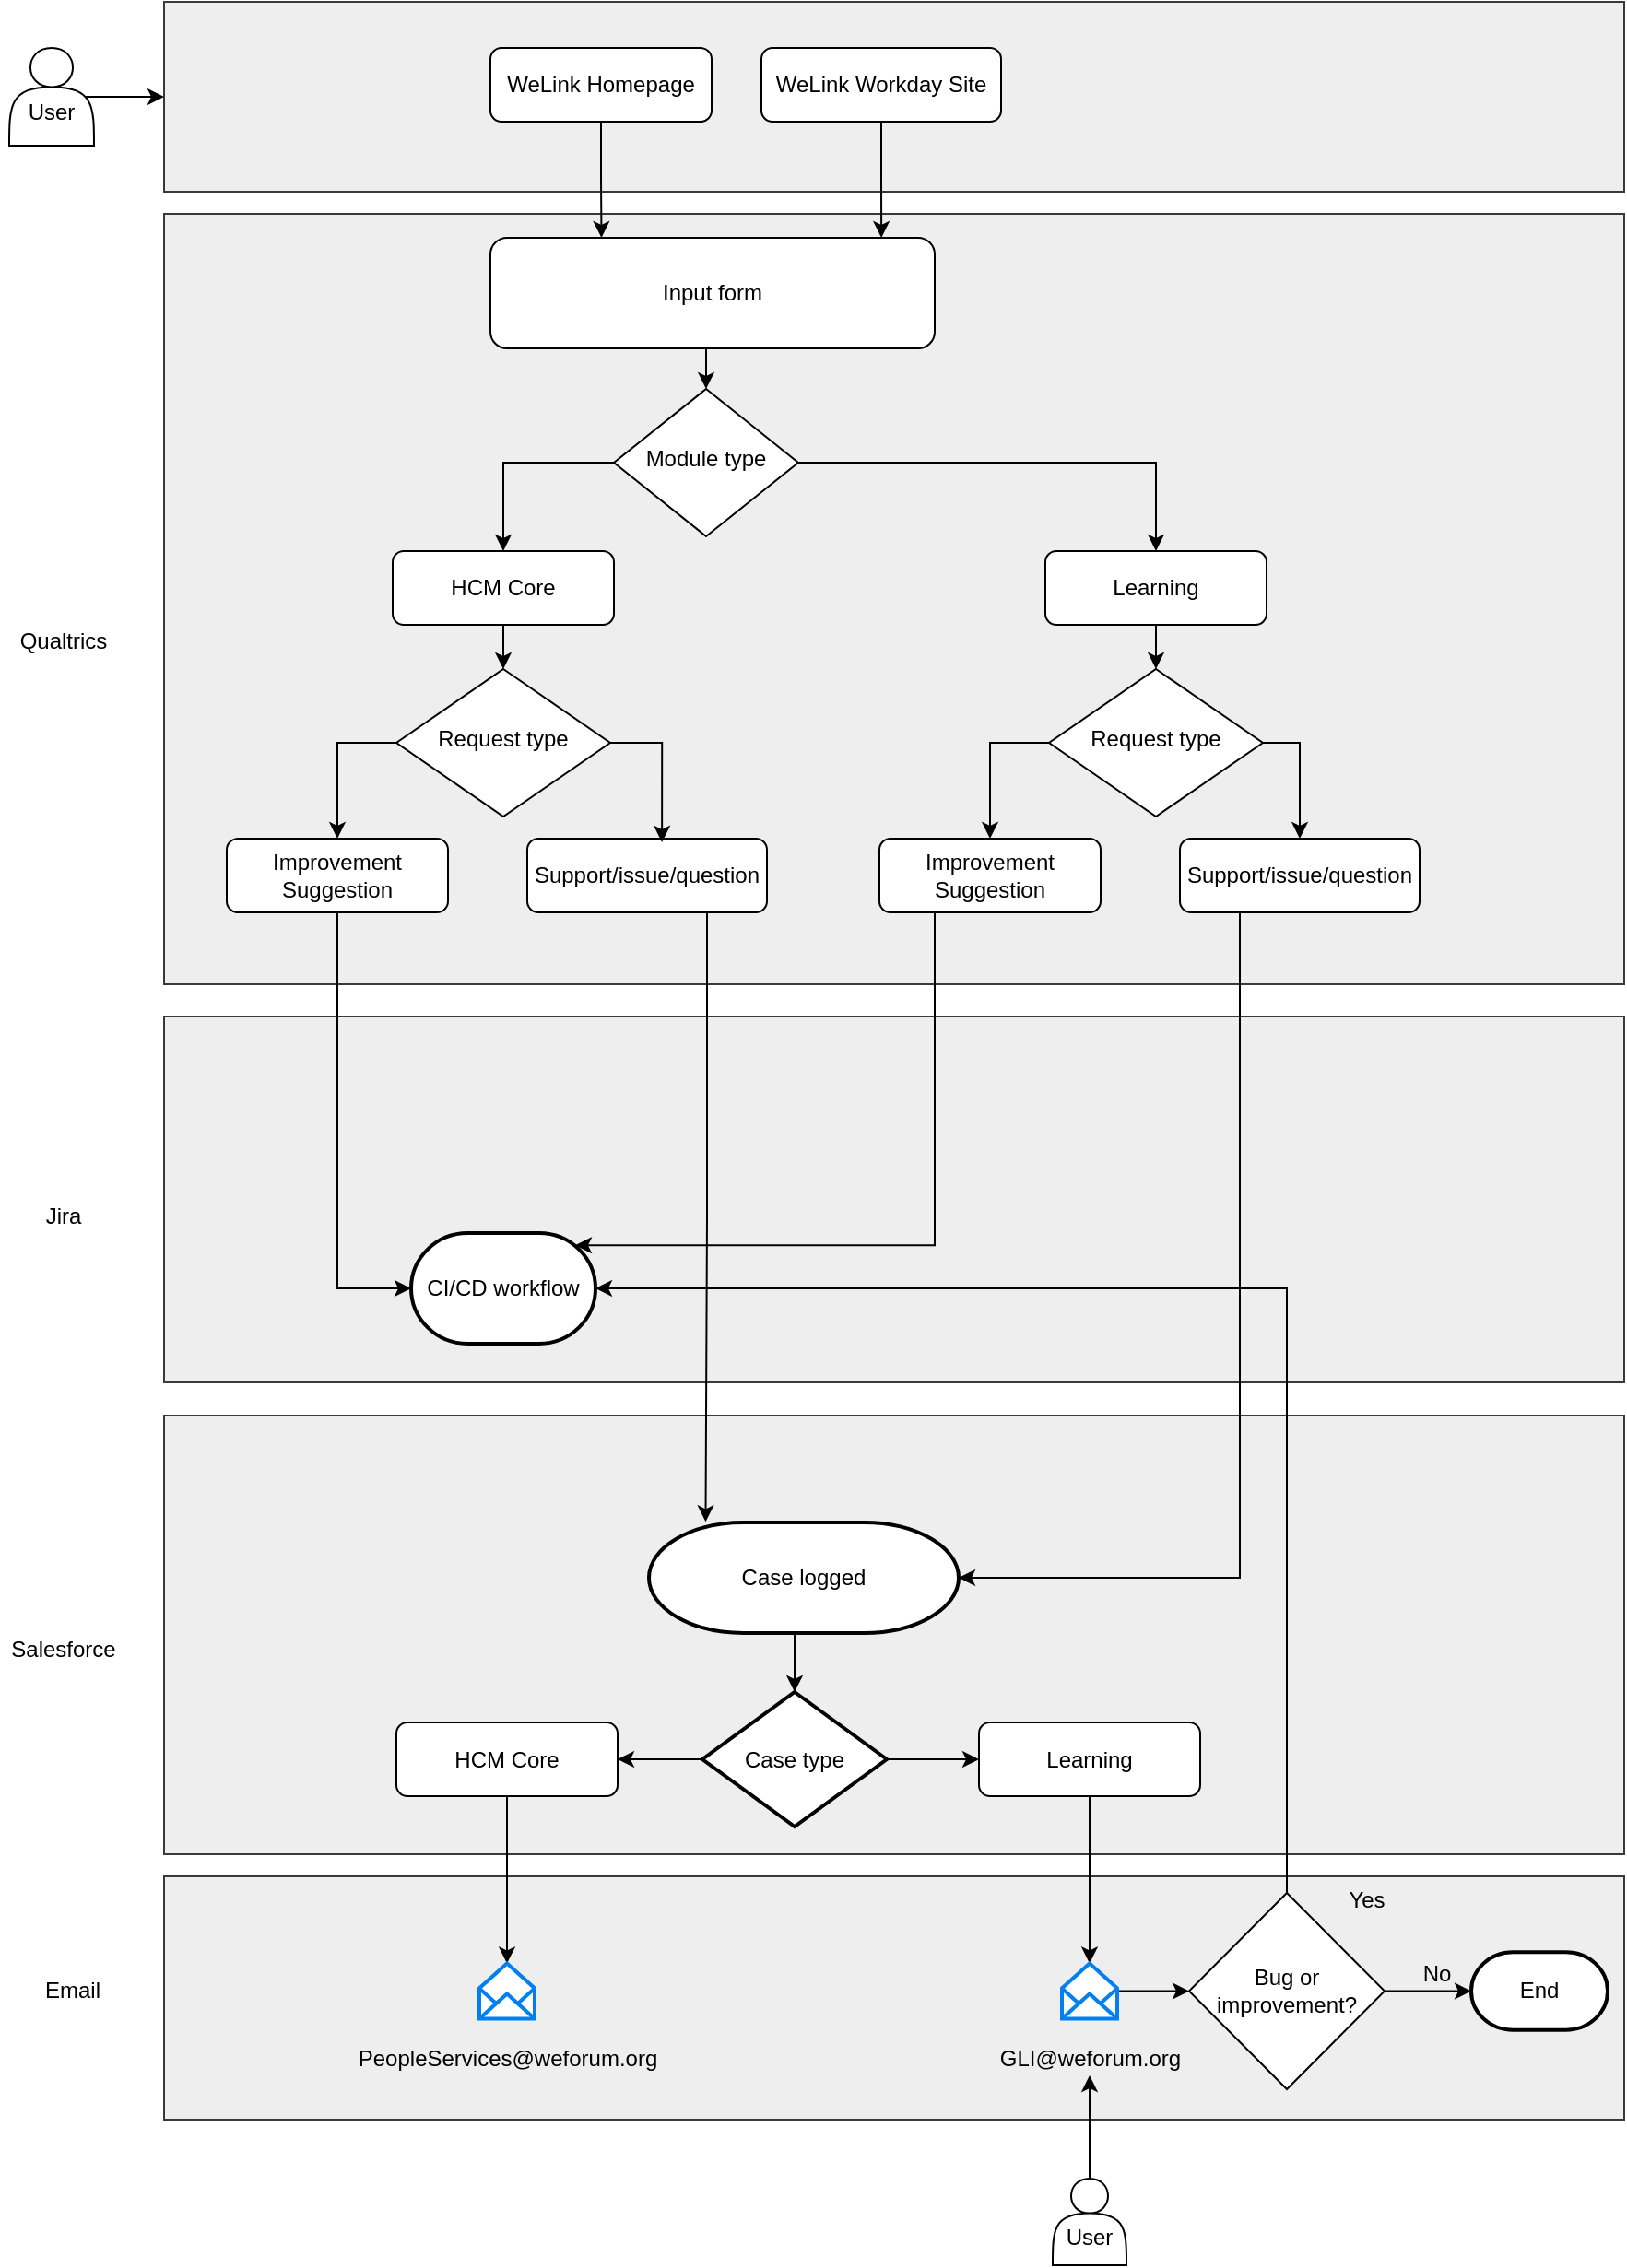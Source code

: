 <mxfile version="13.7.7" type="github">
  <diagram id="C5RBs43oDa-KdzZeNtuy" name="Page-1">
    <mxGraphModel dx="1395" dy="872" grid="0" gridSize="10" guides="1" tooltips="1" connect="1" arrows="1" fold="1" page="0" pageScale="1" pageWidth="827" pageHeight="1169" math="0" shadow="0">
      <root>
        <mxCell id="WIyWlLk6GJQsqaUBKTNV-0" />
        <mxCell id="WIyWlLk6GJQsqaUBKTNV-1" parent="WIyWlLk6GJQsqaUBKTNV-0" />
        <mxCell id="D9vbh_8IcNv3RJt-XEtt-66" value="" style="rounded=0;whiteSpace=wrap;html=1;fillColor=#eeeeee;strokeColor=#36393d;" vertex="1" parent="WIyWlLk6GJQsqaUBKTNV-1">
          <mxGeometry x="96" y="1078" width="792" height="132" as="geometry" />
        </mxCell>
        <mxCell id="D9vbh_8IcNv3RJt-XEtt-65" value="" style="rounded=0;whiteSpace=wrap;html=1;fillColor=#eeeeee;strokeColor=#36393d;" vertex="1" parent="WIyWlLk6GJQsqaUBKTNV-1">
          <mxGeometry x="96" y="828" width="792" height="238" as="geometry" />
        </mxCell>
        <mxCell id="D9vbh_8IcNv3RJt-XEtt-64" value="" style="rounded=0;whiteSpace=wrap;html=1;fillColor=#eeeeee;strokeColor=#36393d;" vertex="1" parent="WIyWlLk6GJQsqaUBKTNV-1">
          <mxGeometry x="96" y="611.5" width="792" height="198.5" as="geometry" />
        </mxCell>
        <mxCell id="D9vbh_8IcNv3RJt-XEtt-63" value="" style="rounded=0;whiteSpace=wrap;html=1;fillColor=#eeeeee;strokeColor=#36393d;" vertex="1" parent="WIyWlLk6GJQsqaUBKTNV-1">
          <mxGeometry x="96" y="176" width="792" height="418" as="geometry" />
        </mxCell>
        <mxCell id="D9vbh_8IcNv3RJt-XEtt-62" value="" style="rounded=0;whiteSpace=wrap;html=1;fillColor=#eeeeee;strokeColor=#36393d;" vertex="1" parent="WIyWlLk6GJQsqaUBKTNV-1">
          <mxGeometry x="96" y="61" width="792" height="103" as="geometry" />
        </mxCell>
        <mxCell id="D9vbh_8IcNv3RJt-XEtt-84" style="edgeStyle=orthogonalEdgeStyle;rounded=0;orthogonalLoop=1;jettySize=auto;html=1;exitX=0.5;exitY=1;exitDx=0;exitDy=0;entryX=0.25;entryY=0;entryDx=0;entryDy=0;" edge="1" parent="WIyWlLk6GJQsqaUBKTNV-1" source="WIyWlLk6GJQsqaUBKTNV-3" target="D9vbh_8IcNv3RJt-XEtt-14">
          <mxGeometry relative="1" as="geometry" />
        </mxCell>
        <mxCell id="WIyWlLk6GJQsqaUBKTNV-3" value="WeLink Homepage" style="rounded=1;whiteSpace=wrap;html=1;fontSize=12;glass=0;strokeWidth=1;shadow=0;" parent="WIyWlLk6GJQsqaUBKTNV-1" vertex="1">
          <mxGeometry x="273" y="86" width="120" height="40" as="geometry" />
        </mxCell>
        <mxCell id="D9vbh_8IcNv3RJt-XEtt-79" style="edgeStyle=orthogonalEdgeStyle;rounded=0;orthogonalLoop=1;jettySize=auto;html=1;exitX=0.75;exitY=1;exitDx=0;exitDy=0;entryX=0.183;entryY=-0.006;entryDx=0;entryDy=0;entryPerimeter=0;" edge="1" parent="WIyWlLk6GJQsqaUBKTNV-1" source="WIyWlLk6GJQsqaUBKTNV-7" target="D9vbh_8IcNv3RJt-XEtt-34">
          <mxGeometry relative="1" as="geometry">
            <Array as="points">
              <mxPoint x="391" y="720" />
            </Array>
          </mxGeometry>
        </mxCell>
        <mxCell id="WIyWlLk6GJQsqaUBKTNV-7" value="Support/issue/question" style="rounded=1;whiteSpace=wrap;html=1;fontSize=12;glass=0;strokeWidth=1;shadow=0;" parent="WIyWlLk6GJQsqaUBKTNV-1" vertex="1">
          <mxGeometry x="293" y="515" width="130" height="40" as="geometry" />
        </mxCell>
        <mxCell id="D9vbh_8IcNv3RJt-XEtt-16" style="edgeStyle=orthogonalEdgeStyle;rounded=0;orthogonalLoop=1;jettySize=auto;html=1;exitX=1;exitY=0.5;exitDx=0;exitDy=0;entryX=0.5;entryY=0;entryDx=0;entryDy=0;" edge="1" parent="WIyWlLk6GJQsqaUBKTNV-1" source="WIyWlLk6GJQsqaUBKTNV-10" target="D9vbh_8IcNv3RJt-XEtt-15">
          <mxGeometry relative="1" as="geometry" />
        </mxCell>
        <mxCell id="D9vbh_8IcNv3RJt-XEtt-17" style="edgeStyle=orthogonalEdgeStyle;rounded=0;orthogonalLoop=1;jettySize=auto;html=1;exitX=0;exitY=0.5;exitDx=0;exitDy=0;entryX=0.5;entryY=0;entryDx=0;entryDy=0;" edge="1" parent="WIyWlLk6GJQsqaUBKTNV-1" source="WIyWlLk6GJQsqaUBKTNV-10" target="WIyWlLk6GJQsqaUBKTNV-12">
          <mxGeometry relative="1" as="geometry" />
        </mxCell>
        <mxCell id="WIyWlLk6GJQsqaUBKTNV-10" value="Module type" style="rhombus;whiteSpace=wrap;html=1;shadow=0;fontFamily=Helvetica;fontSize=12;align=center;strokeWidth=1;spacing=6;spacingTop=-4;" parent="WIyWlLk6GJQsqaUBKTNV-1" vertex="1">
          <mxGeometry x="340" y="271" width="100" height="80" as="geometry" />
        </mxCell>
        <mxCell id="D9vbh_8IcNv3RJt-XEtt-36" style="edgeStyle=orthogonalEdgeStyle;rounded=0;orthogonalLoop=1;jettySize=auto;html=1;exitX=0.5;exitY=1;exitDx=0;exitDy=0;entryX=0;entryY=0.5;entryDx=0;entryDy=0;entryPerimeter=0;" edge="1" parent="WIyWlLk6GJQsqaUBKTNV-1" source="WIyWlLk6GJQsqaUBKTNV-11" target="D9vbh_8IcNv3RJt-XEtt-32">
          <mxGeometry relative="1" as="geometry" />
        </mxCell>
        <mxCell id="WIyWlLk6GJQsqaUBKTNV-11" value="Improvement Suggestion" style="rounded=1;whiteSpace=wrap;html=1;fontSize=12;glass=0;strokeWidth=1;shadow=0;" parent="WIyWlLk6GJQsqaUBKTNV-1" vertex="1">
          <mxGeometry x="130" y="515" width="120" height="40" as="geometry" />
        </mxCell>
        <mxCell id="D9vbh_8IcNv3RJt-XEtt-24" style="edgeStyle=orthogonalEdgeStyle;rounded=0;orthogonalLoop=1;jettySize=auto;html=1;exitX=0.5;exitY=1;exitDx=0;exitDy=0;entryX=0.5;entryY=0;entryDx=0;entryDy=0;" edge="1" parent="WIyWlLk6GJQsqaUBKTNV-1" source="WIyWlLk6GJQsqaUBKTNV-12" target="D9vbh_8IcNv3RJt-XEtt-21">
          <mxGeometry relative="1" as="geometry" />
        </mxCell>
        <mxCell id="WIyWlLk6GJQsqaUBKTNV-12" value="HCM Core" style="rounded=1;whiteSpace=wrap;html=1;fontSize=12;glass=0;strokeWidth=1;shadow=0;" parent="WIyWlLk6GJQsqaUBKTNV-1" vertex="1">
          <mxGeometry x="220" y="359" width="120" height="40" as="geometry" />
        </mxCell>
        <mxCell id="D9vbh_8IcNv3RJt-XEtt-19" style="edgeStyle=orthogonalEdgeStyle;rounded=0;orthogonalLoop=1;jettySize=auto;html=1;exitX=0.5;exitY=1;exitDx=0;exitDy=0;entryX=0.88;entryY=0;entryDx=0;entryDy=0;entryPerimeter=0;" edge="1" parent="WIyWlLk6GJQsqaUBKTNV-1" source="D9vbh_8IcNv3RJt-XEtt-0" target="D9vbh_8IcNv3RJt-XEtt-14">
          <mxGeometry relative="1" as="geometry" />
        </mxCell>
        <mxCell id="D9vbh_8IcNv3RJt-XEtt-0" value="WeLink Workday Site" style="rounded=1;whiteSpace=wrap;html=1;fontSize=12;glass=0;strokeWidth=1;shadow=0;" vertex="1" parent="WIyWlLk6GJQsqaUBKTNV-1">
          <mxGeometry x="420" y="86" width="130" height="40" as="geometry" />
        </mxCell>
        <mxCell id="D9vbh_8IcNv3RJt-XEtt-13" value="Qualtrics" style="text;html=1;align=center;verticalAlign=middle;resizable=0;points=[];autosize=1;" vertex="1" parent="WIyWlLk6GJQsqaUBKTNV-1">
          <mxGeometry x="12" y="399" width="57" height="18" as="geometry" />
        </mxCell>
        <mxCell id="D9vbh_8IcNv3RJt-XEtt-18" style="edgeStyle=orthogonalEdgeStyle;rounded=0;orthogonalLoop=1;jettySize=auto;html=1;exitX=0.5;exitY=1;exitDx=0;exitDy=0;entryX=0.5;entryY=0;entryDx=0;entryDy=0;" edge="1" parent="WIyWlLk6GJQsqaUBKTNV-1" source="D9vbh_8IcNv3RJt-XEtt-14" target="WIyWlLk6GJQsqaUBKTNV-10">
          <mxGeometry relative="1" as="geometry" />
        </mxCell>
        <mxCell id="D9vbh_8IcNv3RJt-XEtt-14" value="Input form" style="rounded=1;whiteSpace=wrap;html=1;" vertex="1" parent="WIyWlLk6GJQsqaUBKTNV-1">
          <mxGeometry x="273" y="189" width="241" height="60" as="geometry" />
        </mxCell>
        <mxCell id="D9vbh_8IcNv3RJt-XEtt-28" style="edgeStyle=orthogonalEdgeStyle;rounded=0;orthogonalLoop=1;jettySize=auto;html=1;exitX=0.5;exitY=1;exitDx=0;exitDy=0;entryX=0.5;entryY=0;entryDx=0;entryDy=0;" edge="1" parent="WIyWlLk6GJQsqaUBKTNV-1" source="D9vbh_8IcNv3RJt-XEtt-15" target="D9vbh_8IcNv3RJt-XEtt-27">
          <mxGeometry relative="1" as="geometry" />
        </mxCell>
        <mxCell id="D9vbh_8IcNv3RJt-XEtt-15" value="Learning" style="rounded=1;whiteSpace=wrap;html=1;fontSize=12;glass=0;strokeWidth=1;shadow=0;" vertex="1" parent="WIyWlLk6GJQsqaUBKTNV-1">
          <mxGeometry x="574" y="359" width="120" height="40" as="geometry" />
        </mxCell>
        <mxCell id="D9vbh_8IcNv3RJt-XEtt-22" style="edgeStyle=orthogonalEdgeStyle;rounded=0;orthogonalLoop=1;jettySize=auto;html=1;exitX=0;exitY=0.5;exitDx=0;exitDy=0;entryX=0.5;entryY=0;entryDx=0;entryDy=0;" edge="1" parent="WIyWlLk6GJQsqaUBKTNV-1" source="D9vbh_8IcNv3RJt-XEtt-21" target="WIyWlLk6GJQsqaUBKTNV-11">
          <mxGeometry relative="1" as="geometry" />
        </mxCell>
        <mxCell id="D9vbh_8IcNv3RJt-XEtt-23" style="edgeStyle=orthogonalEdgeStyle;rounded=0;orthogonalLoop=1;jettySize=auto;html=1;exitX=1;exitY=0.5;exitDx=0;exitDy=0;entryX=0.562;entryY=0.05;entryDx=0;entryDy=0;entryPerimeter=0;" edge="1" parent="WIyWlLk6GJQsqaUBKTNV-1" source="D9vbh_8IcNv3RJt-XEtt-21" target="WIyWlLk6GJQsqaUBKTNV-7">
          <mxGeometry relative="1" as="geometry" />
        </mxCell>
        <mxCell id="D9vbh_8IcNv3RJt-XEtt-21" value="Request type" style="rhombus;whiteSpace=wrap;html=1;shadow=0;fontFamily=Helvetica;fontSize=12;align=center;strokeWidth=1;spacing=6;spacingTop=-4;" vertex="1" parent="WIyWlLk6GJQsqaUBKTNV-1">
          <mxGeometry x="222" y="423" width="116" height="80" as="geometry" />
        </mxCell>
        <mxCell id="D9vbh_8IcNv3RJt-XEtt-80" style="edgeStyle=orthogonalEdgeStyle;rounded=0;orthogonalLoop=1;jettySize=auto;html=1;exitX=0.25;exitY=1;exitDx=0;exitDy=0;entryX=1;entryY=0.5;entryDx=0;entryDy=0;entryPerimeter=0;" edge="1" parent="WIyWlLk6GJQsqaUBKTNV-1" source="D9vbh_8IcNv3RJt-XEtt-25" target="D9vbh_8IcNv3RJt-XEtt-34">
          <mxGeometry relative="1" as="geometry" />
        </mxCell>
        <mxCell id="D9vbh_8IcNv3RJt-XEtt-25" value="Support/issue/question" style="rounded=1;whiteSpace=wrap;html=1;fontSize=12;glass=0;strokeWidth=1;shadow=0;" vertex="1" parent="WIyWlLk6GJQsqaUBKTNV-1">
          <mxGeometry x="647" y="515" width="130" height="40" as="geometry" />
        </mxCell>
        <mxCell id="D9vbh_8IcNv3RJt-XEtt-76" style="edgeStyle=orthogonalEdgeStyle;rounded=0;orthogonalLoop=1;jettySize=auto;html=1;exitX=0.25;exitY=1;exitDx=0;exitDy=0;entryX=0.89;entryY=0.11;entryDx=0;entryDy=0;entryPerimeter=0;" edge="1" parent="WIyWlLk6GJQsqaUBKTNV-1" source="D9vbh_8IcNv3RJt-XEtt-26" target="D9vbh_8IcNv3RJt-XEtt-32">
          <mxGeometry relative="1" as="geometry">
            <Array as="points">
              <mxPoint x="514" y="736" />
            </Array>
          </mxGeometry>
        </mxCell>
        <mxCell id="D9vbh_8IcNv3RJt-XEtt-26" value="Improvement Suggestion" style="rounded=1;whiteSpace=wrap;html=1;fontSize=12;glass=0;strokeWidth=1;shadow=0;" vertex="1" parent="WIyWlLk6GJQsqaUBKTNV-1">
          <mxGeometry x="484" y="515" width="120" height="40" as="geometry" />
        </mxCell>
        <mxCell id="D9vbh_8IcNv3RJt-XEtt-29" style="edgeStyle=orthogonalEdgeStyle;rounded=0;orthogonalLoop=1;jettySize=auto;html=1;exitX=0;exitY=0.5;exitDx=0;exitDy=0;entryX=0.5;entryY=0;entryDx=0;entryDy=0;" edge="1" parent="WIyWlLk6GJQsqaUBKTNV-1" source="D9vbh_8IcNv3RJt-XEtt-27" target="D9vbh_8IcNv3RJt-XEtt-26">
          <mxGeometry relative="1" as="geometry" />
        </mxCell>
        <mxCell id="D9vbh_8IcNv3RJt-XEtt-30" style="edgeStyle=orthogonalEdgeStyle;rounded=0;orthogonalLoop=1;jettySize=auto;html=1;exitX=1;exitY=0.5;exitDx=0;exitDy=0;" edge="1" parent="WIyWlLk6GJQsqaUBKTNV-1" source="D9vbh_8IcNv3RJt-XEtt-27" target="D9vbh_8IcNv3RJt-XEtt-25">
          <mxGeometry relative="1" as="geometry" />
        </mxCell>
        <mxCell id="D9vbh_8IcNv3RJt-XEtt-27" value="Request type" style="rhombus;whiteSpace=wrap;html=1;shadow=0;fontFamily=Helvetica;fontSize=12;align=center;strokeWidth=1;spacing=6;spacingTop=-4;" vertex="1" parent="WIyWlLk6GJQsqaUBKTNV-1">
          <mxGeometry x="576" y="423" width="116" height="80" as="geometry" />
        </mxCell>
        <mxCell id="D9vbh_8IcNv3RJt-XEtt-31" value="Jira" style="text;html=1;align=center;verticalAlign=middle;resizable=0;points=[];autosize=1;" vertex="1" parent="WIyWlLk6GJQsqaUBKTNV-1">
          <mxGeometry x="26" y="711" width="29" height="18" as="geometry" />
        </mxCell>
        <mxCell id="D9vbh_8IcNv3RJt-XEtt-32" value="CI/CD workflow" style="strokeWidth=2;html=1;shape=mxgraph.flowchart.terminator;whiteSpace=wrap;" vertex="1" parent="WIyWlLk6GJQsqaUBKTNV-1">
          <mxGeometry x="230" y="729" width="100" height="60" as="geometry" />
        </mxCell>
        <mxCell id="D9vbh_8IcNv3RJt-XEtt-33" value="Salesforce" style="text;html=1;align=center;verticalAlign=middle;resizable=0;points=[];autosize=1;" vertex="1" parent="WIyWlLk6GJQsqaUBKTNV-1">
          <mxGeometry x="7" y="946" width="67" height="18" as="geometry" />
        </mxCell>
        <mxCell id="D9vbh_8IcNv3RJt-XEtt-42" style="edgeStyle=orthogonalEdgeStyle;rounded=0;orthogonalLoop=1;jettySize=auto;html=1;exitX=0.5;exitY=1;exitDx=0;exitDy=0;exitPerimeter=0;entryX=0.5;entryY=0;entryDx=0;entryDy=0;entryPerimeter=0;" edge="1" parent="WIyWlLk6GJQsqaUBKTNV-1" source="D9vbh_8IcNv3RJt-XEtt-34" target="D9vbh_8IcNv3RJt-XEtt-40">
          <mxGeometry relative="1" as="geometry" />
        </mxCell>
        <mxCell id="D9vbh_8IcNv3RJt-XEtt-34" value="Case logged" style="strokeWidth=2;html=1;shape=mxgraph.flowchart.terminator;whiteSpace=wrap;" vertex="1" parent="WIyWlLk6GJQsqaUBKTNV-1">
          <mxGeometry x="359" y="886" width="168" height="60" as="geometry" />
        </mxCell>
        <mxCell id="D9vbh_8IcNv3RJt-XEtt-35" value="Email" style="text;html=1;align=center;verticalAlign=middle;resizable=0;points=[];autosize=1;" vertex="1" parent="WIyWlLk6GJQsqaUBKTNV-1">
          <mxGeometry x="25.5" y="1131.25" width="40" height="18" as="geometry" />
        </mxCell>
        <mxCell id="D9vbh_8IcNv3RJt-XEtt-45" style="edgeStyle=orthogonalEdgeStyle;rounded=0;orthogonalLoop=1;jettySize=auto;html=1;exitX=1;exitY=0.5;exitDx=0;exitDy=0;exitPerimeter=0;entryX=0;entryY=0.5;entryDx=0;entryDy=0;" edge="1" parent="WIyWlLk6GJQsqaUBKTNV-1" source="D9vbh_8IcNv3RJt-XEtt-40" target="D9vbh_8IcNv3RJt-XEtt-44">
          <mxGeometry relative="1" as="geometry" />
        </mxCell>
        <mxCell id="D9vbh_8IcNv3RJt-XEtt-46" style="edgeStyle=orthogonalEdgeStyle;rounded=0;orthogonalLoop=1;jettySize=auto;html=1;exitX=0;exitY=0.5;exitDx=0;exitDy=0;exitPerimeter=0;entryX=1;entryY=0.5;entryDx=0;entryDy=0;" edge="1" parent="WIyWlLk6GJQsqaUBKTNV-1" source="D9vbh_8IcNv3RJt-XEtt-40" target="D9vbh_8IcNv3RJt-XEtt-43">
          <mxGeometry relative="1" as="geometry" />
        </mxCell>
        <mxCell id="D9vbh_8IcNv3RJt-XEtt-40" value="Case type" style="strokeWidth=2;html=1;shape=mxgraph.flowchart.decision;whiteSpace=wrap;" vertex="1" parent="WIyWlLk6GJQsqaUBKTNV-1">
          <mxGeometry x="388" y="978" width="100" height="73" as="geometry" />
        </mxCell>
        <mxCell id="D9vbh_8IcNv3RJt-XEtt-51" style="edgeStyle=orthogonalEdgeStyle;rounded=0;orthogonalLoop=1;jettySize=auto;html=1;exitX=0.5;exitY=1;exitDx=0;exitDy=0;" edge="1" parent="WIyWlLk6GJQsqaUBKTNV-1" source="D9vbh_8IcNv3RJt-XEtt-43" target="D9vbh_8IcNv3RJt-XEtt-47">
          <mxGeometry relative="1" as="geometry" />
        </mxCell>
        <mxCell id="D9vbh_8IcNv3RJt-XEtt-43" value="HCM Core" style="rounded=1;whiteSpace=wrap;html=1;fontSize=12;glass=0;strokeWidth=1;shadow=0;" vertex="1" parent="WIyWlLk6GJQsqaUBKTNV-1">
          <mxGeometry x="222" y="994.5" width="120" height="40" as="geometry" />
        </mxCell>
        <mxCell id="D9vbh_8IcNv3RJt-XEtt-52" style="edgeStyle=orthogonalEdgeStyle;rounded=0;orthogonalLoop=1;jettySize=auto;html=1;exitX=0.5;exitY=1;exitDx=0;exitDy=0;" edge="1" parent="WIyWlLk6GJQsqaUBKTNV-1" source="D9vbh_8IcNv3RJt-XEtt-44" target="D9vbh_8IcNv3RJt-XEtt-48">
          <mxGeometry relative="1" as="geometry" />
        </mxCell>
        <mxCell id="D9vbh_8IcNv3RJt-XEtt-44" value="Learning" style="rounded=1;whiteSpace=wrap;html=1;fontSize=12;glass=0;strokeWidth=1;shadow=0;" vertex="1" parent="WIyWlLk6GJQsqaUBKTNV-1">
          <mxGeometry x="538" y="994.5" width="120" height="40" as="geometry" />
        </mxCell>
        <mxCell id="D9vbh_8IcNv3RJt-XEtt-47" value="" style="html=1;verticalLabelPosition=bottom;align=center;labelBackgroundColor=#ffffff;verticalAlign=top;strokeWidth=2;strokeColor=#0080F0;shadow=0;dashed=0;shape=mxgraph.ios7.icons.envelope_(empty);" vertex="1" parent="WIyWlLk6GJQsqaUBKTNV-1">
          <mxGeometry x="267" y="1125.25" width="30" height="30" as="geometry" />
        </mxCell>
        <mxCell id="D9vbh_8IcNv3RJt-XEtt-55" style="edgeStyle=orthogonalEdgeStyle;rounded=0;orthogonalLoop=1;jettySize=auto;html=1;" edge="1" parent="WIyWlLk6GJQsqaUBKTNV-1" source="D9vbh_8IcNv3RJt-XEtt-48" target="D9vbh_8IcNv3RJt-XEtt-53">
          <mxGeometry relative="1" as="geometry" />
        </mxCell>
        <mxCell id="D9vbh_8IcNv3RJt-XEtt-48" value="" style="html=1;verticalLabelPosition=bottom;align=center;labelBackgroundColor=#ffffff;verticalAlign=top;strokeWidth=2;strokeColor=#0080F0;shadow=0;dashed=0;shape=mxgraph.ios7.icons.envelope_(empty);" vertex="1" parent="WIyWlLk6GJQsqaUBKTNV-1">
          <mxGeometry x="583" y="1125.25" width="30" height="30" as="geometry" />
        </mxCell>
        <mxCell id="D9vbh_8IcNv3RJt-XEtt-49" value="PeopleServices@weforum.org" style="text;html=1;align=center;verticalAlign=middle;resizable=0;points=[];autosize=1;" vertex="1" parent="WIyWlLk6GJQsqaUBKTNV-1">
          <mxGeometry x="196" y="1168" width="172" height="18" as="geometry" />
        </mxCell>
        <mxCell id="D9vbh_8IcNv3RJt-XEtt-50" value="GLI@weforum.org" style="text;html=1;align=center;verticalAlign=middle;resizable=0;points=[];autosize=1;" vertex="1" parent="WIyWlLk6GJQsqaUBKTNV-1">
          <mxGeometry x="544" y="1168" width="108" height="18" as="geometry" />
        </mxCell>
        <mxCell id="D9vbh_8IcNv3RJt-XEtt-54" style="edgeStyle=orthogonalEdgeStyle;rounded=0;orthogonalLoop=1;jettySize=auto;html=1;exitX=1;exitY=0.5;exitDx=0;exitDy=0;entryX=0;entryY=0.5;entryDx=0;entryDy=0;entryPerimeter=0;" edge="1" parent="WIyWlLk6GJQsqaUBKTNV-1" source="D9vbh_8IcNv3RJt-XEtt-53" target="D9vbh_8IcNv3RJt-XEtt-58">
          <mxGeometry relative="1" as="geometry">
            <mxPoint x="842" y="1102" as="targetPoint" />
          </mxGeometry>
        </mxCell>
        <mxCell id="D9vbh_8IcNv3RJt-XEtt-59" style="edgeStyle=orthogonalEdgeStyle;rounded=0;orthogonalLoop=1;jettySize=auto;html=1;exitX=0.5;exitY=0;exitDx=0;exitDy=0;entryX=1;entryY=0.5;entryDx=0;entryDy=0;entryPerimeter=0;" edge="1" parent="WIyWlLk6GJQsqaUBKTNV-1" source="D9vbh_8IcNv3RJt-XEtt-53" target="D9vbh_8IcNv3RJt-XEtt-32">
          <mxGeometry relative="1" as="geometry" />
        </mxCell>
        <mxCell id="D9vbh_8IcNv3RJt-XEtt-53" value="Bug or improvement?" style="rhombus;whiteSpace=wrap;html=1;" vertex="1" parent="WIyWlLk6GJQsqaUBKTNV-1">
          <mxGeometry x="652" y="1087" width="106" height="106.5" as="geometry" />
        </mxCell>
        <mxCell id="D9vbh_8IcNv3RJt-XEtt-56" value="No" style="text;html=1;align=center;verticalAlign=middle;resizable=0;points=[];autosize=1;" vertex="1" parent="WIyWlLk6GJQsqaUBKTNV-1">
          <mxGeometry x="773" y="1122" width="25" height="18" as="geometry" />
        </mxCell>
        <mxCell id="D9vbh_8IcNv3RJt-XEtt-58" value="End" style="strokeWidth=2;html=1;shape=mxgraph.flowchart.terminator;whiteSpace=wrap;" vertex="1" parent="WIyWlLk6GJQsqaUBKTNV-1">
          <mxGeometry x="805" y="1119.13" width="74" height="42.25" as="geometry" />
        </mxCell>
        <mxCell id="D9vbh_8IcNv3RJt-XEtt-60" value="Yes" style="text;html=1;align=center;verticalAlign=middle;resizable=0;points=[];autosize=1;" vertex="1" parent="WIyWlLk6GJQsqaUBKTNV-1">
          <mxGeometry x="733" y="1082" width="30" height="18" as="geometry" />
        </mxCell>
        <mxCell id="D9vbh_8IcNv3RJt-XEtt-69" style="edgeStyle=orthogonalEdgeStyle;rounded=0;orthogonalLoop=1;jettySize=auto;html=1;" edge="1" parent="WIyWlLk6GJQsqaUBKTNV-1" source="D9vbh_8IcNv3RJt-XEtt-67" target="D9vbh_8IcNv3RJt-XEtt-50">
          <mxGeometry relative="1" as="geometry" />
        </mxCell>
        <mxCell id="D9vbh_8IcNv3RJt-XEtt-67" value="&lt;br&gt;User" style="shape=actor;whiteSpace=wrap;html=1;fillColor=none;" vertex="1" parent="WIyWlLk6GJQsqaUBKTNV-1">
          <mxGeometry x="578" y="1242" width="40" height="47" as="geometry" />
        </mxCell>
        <mxCell id="D9vbh_8IcNv3RJt-XEtt-75" style="edgeStyle=orthogonalEdgeStyle;rounded=0;orthogonalLoop=1;jettySize=auto;html=1;exitX=0.9;exitY=0.5;exitDx=0;exitDy=0;exitPerimeter=0;entryX=0;entryY=0.5;entryDx=0;entryDy=0;" edge="1" parent="WIyWlLk6GJQsqaUBKTNV-1" source="D9vbh_8IcNv3RJt-XEtt-70" target="D9vbh_8IcNv3RJt-XEtt-62">
          <mxGeometry relative="1" as="geometry" />
        </mxCell>
        <mxCell id="D9vbh_8IcNv3RJt-XEtt-70" value="&lt;br&gt;User" style="shape=actor;whiteSpace=wrap;html=1;fillColor=none;" vertex="1" parent="WIyWlLk6GJQsqaUBKTNV-1">
          <mxGeometry x="12" y="86" width="46" height="53" as="geometry" />
        </mxCell>
      </root>
    </mxGraphModel>
  </diagram>
</mxfile>
